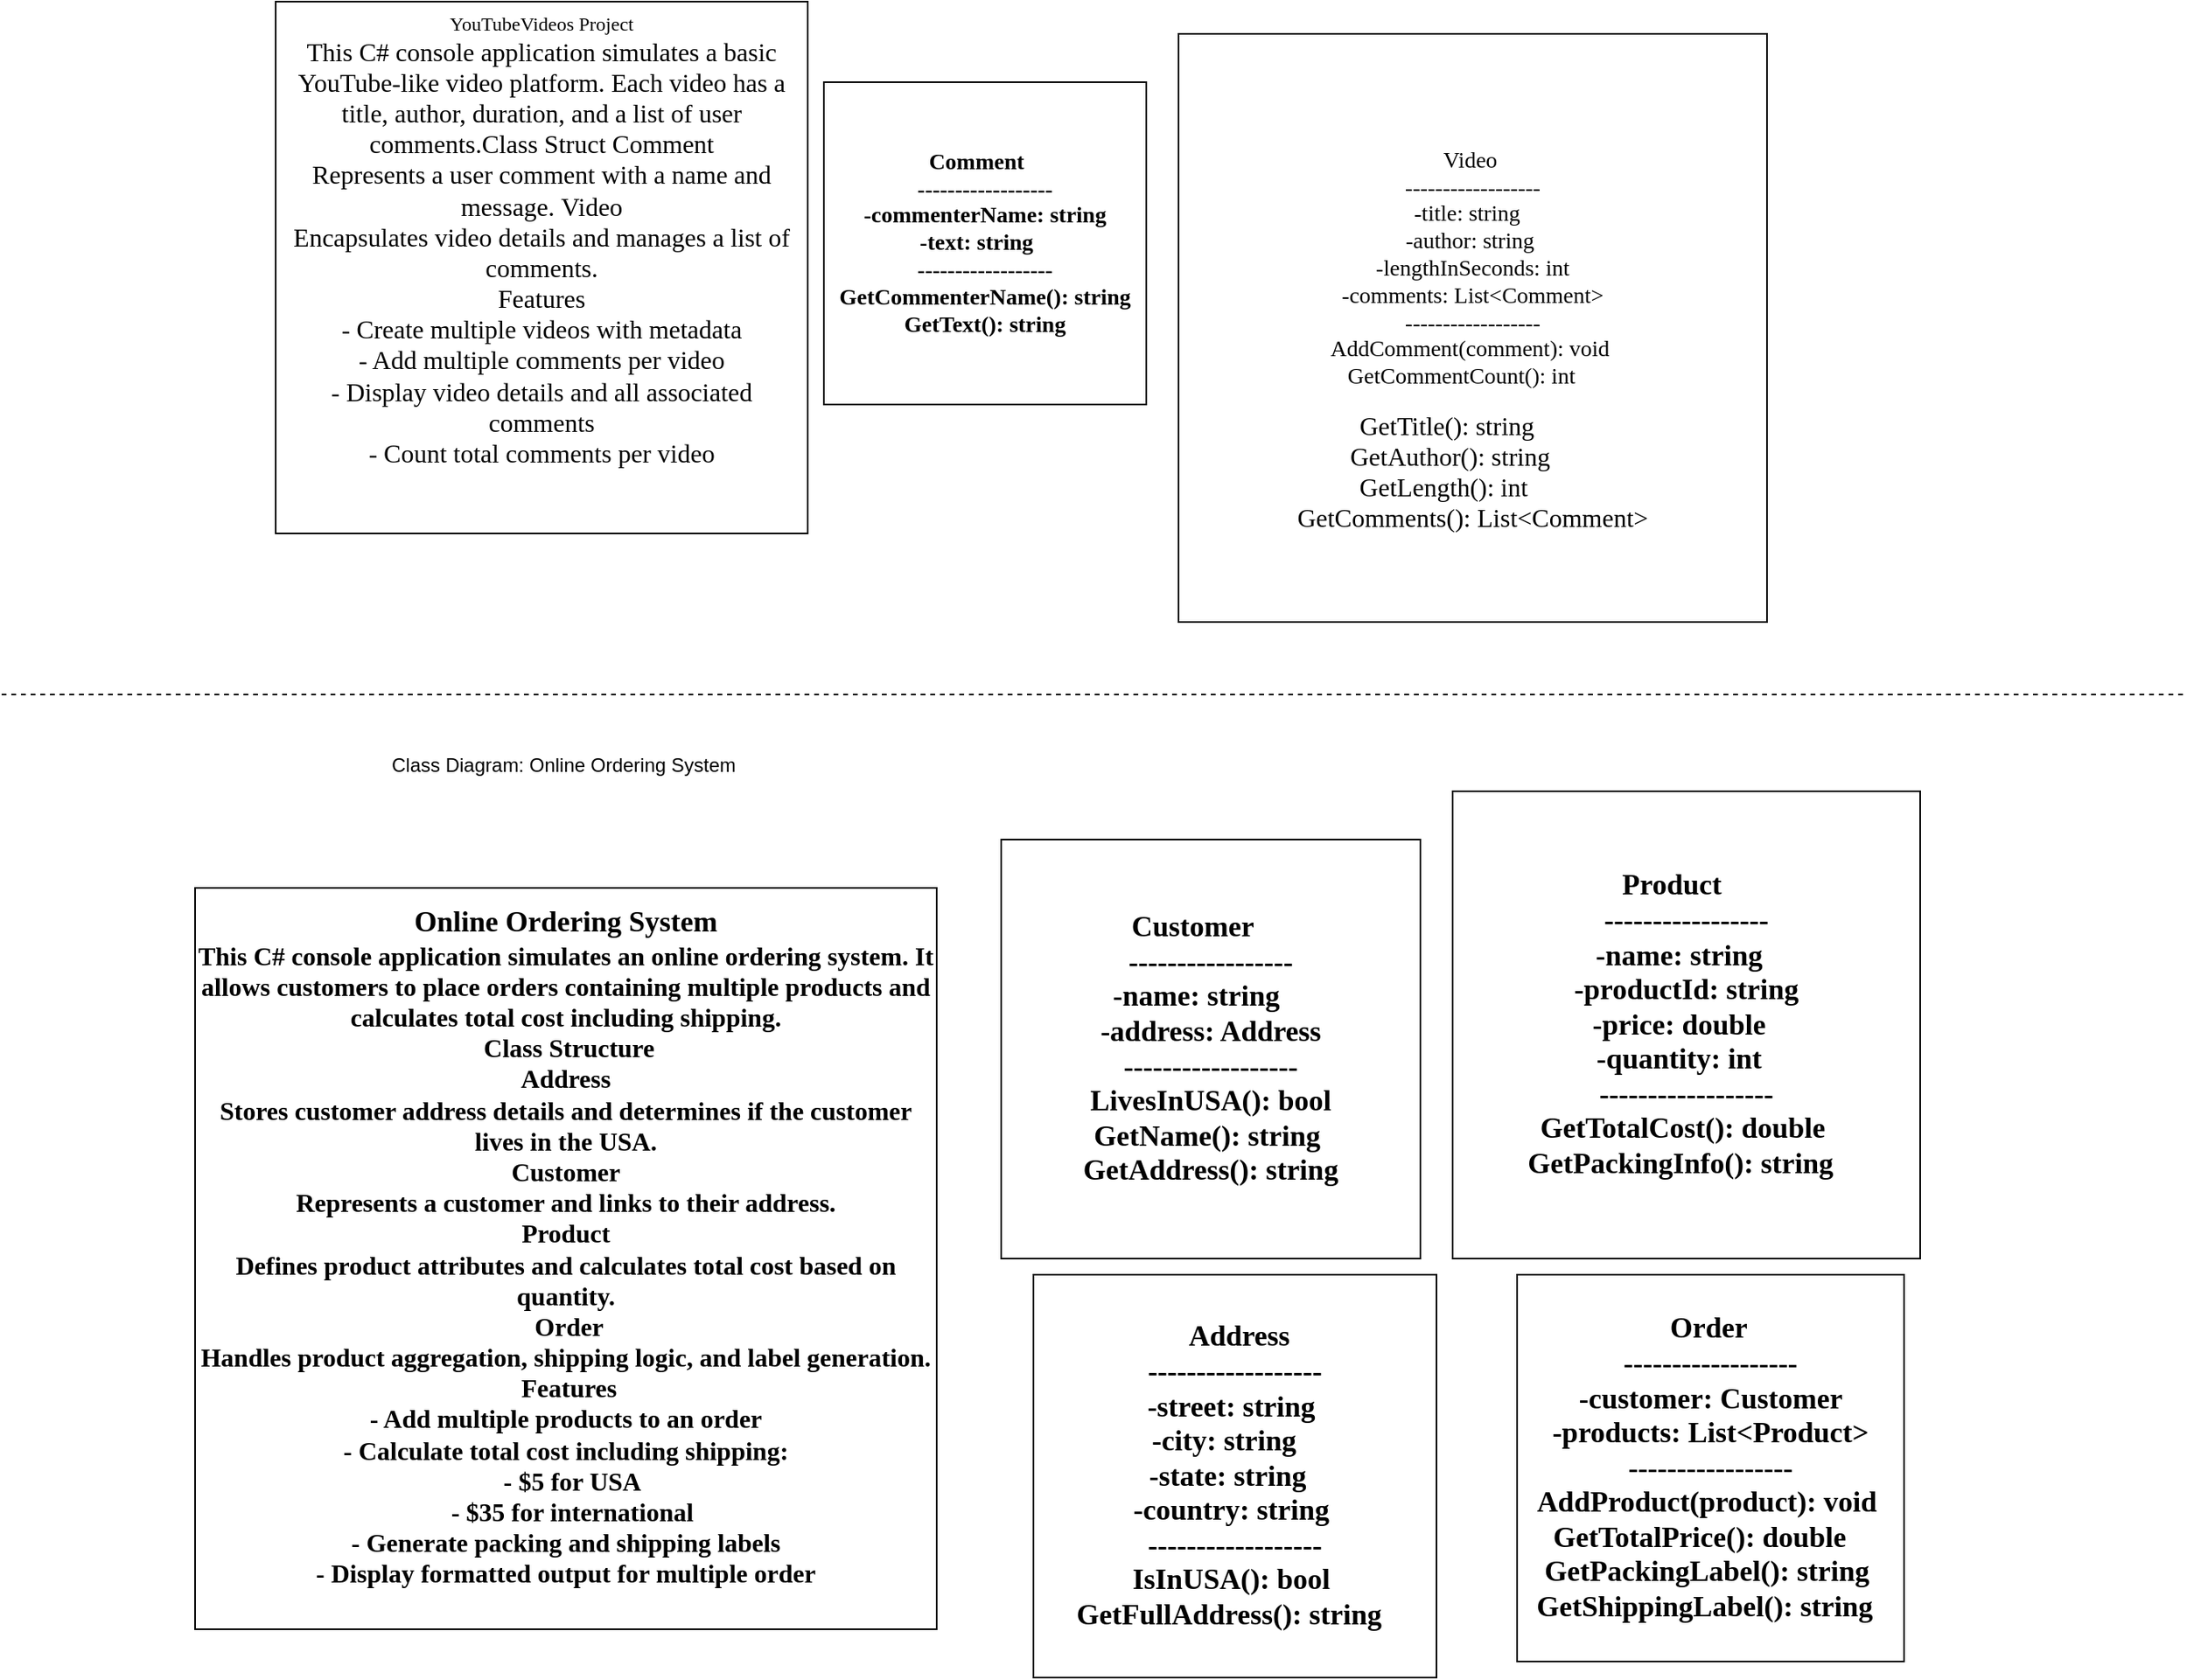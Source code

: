 <mxfile>
    <diagram id="1AbZKj4YZR-5bFhZtAhm" name="Page-1">
        <mxGraphModel dx="1260" dy="2675" grid="1" gridSize="10" guides="1" tooltips="1" connect="1" arrows="1" fold="1" page="1" pageScale="1" pageWidth="850" pageHeight="1100" math="0" shadow="0">
            <root>
                <mxCell id="0"/>
                <mxCell id="1" parent="0"/>
                <mxCell id="2" value="&lt;pre&gt;&lt;font style=&quot;font-size: 14px;&quot; face=&quot;Times New Roman&quot;&gt;&lt;b&gt;&lt;br&gt;    Comment       &lt;br&gt;------------------&lt;br&gt; -commenterName: string &lt;br&gt; -text: string    &lt;br&gt;------------------&lt;br&gt;GetCommenterName(): string&lt;br&gt; GetText(): string &lt;br&gt;&lt;br&gt;&lt;/b&gt;&lt;/font&gt;&lt;/pre&gt;" style="whiteSpace=wrap;html=1;aspect=fixed;" vertex="1" parent="1">
                    <mxGeometry x="510" y="-1420" width="200" height="200" as="geometry"/>
                </mxCell>
                <mxCell id="3" value="&lt;pre&gt;&lt;br&gt;   &lt;font style=&quot;font-size: 14px;&quot; face=&quot;Times New Roman&quot;&gt; Video        &lt;br&gt;------------------&lt;br&gt; -title: string   &lt;br&gt; -author: string  &lt;br&gt; -lengthInSeconds: int &lt;br&gt; -comments: List&amp;lt;Comment&amp;gt; &lt;br&gt;------------------&lt;br&gt;AddComment(comment): void &lt;br&gt;GetCommentCount(): int    &lt;/font&gt;&lt;/pre&gt;&lt;pre&gt;&lt;font size=&quot;3&quot; face=&quot;Times New Roman&quot;&gt;GetTitle(): string        &lt;br&gt;GetAuthor(): string       &lt;br&gt; GetLength(): int          &lt;br&gt; GetComments(): List&amp;lt;Comment&amp;gt; &lt;/font&gt;&lt;/pre&gt;" style="whiteSpace=wrap;html=1;aspect=fixed;" vertex="1" parent="1">
                    <mxGeometry x="730" y="-1450" width="365" height="365" as="geometry"/>
                </mxCell>
                <mxCell id="4" value="&lt;div&gt;&lt;font face=&quot;Times New Roman&quot; style=&quot;font-size: 12px;&quot; color=&quot;#000000&quot;&gt;YouTubeVideos Project&lt;/font&gt;&lt;/div&gt;&lt;div&gt;&lt;font face=&quot;Times New Roman&quot; size=&quot;3&quot;&gt;&lt;font color=&quot;#000000&quot;&gt;This C# console application simulates a basic YouTube-like video platform. Each video has a title, author, duration, and a list of user comments.&lt;/font&gt;&lt;span style=&quot;background-color: transparent;&quot;&gt;Class Struct&amp;nbsp;&lt;/span&gt;&lt;span style=&quot;background-color: transparent;&quot;&gt;Comment&lt;/span&gt;&lt;/font&gt;&lt;/div&gt;&lt;div&gt;&lt;font face=&quot;Times New Roman&quot; size=&quot;3&quot;&gt;&lt;font color=&quot;#000000&quot;&gt;Represents a user comment with a name and message.&amp;nbsp;&lt;/font&gt;&lt;span style=&quot;background-color: transparent;&quot;&gt;Video&lt;/span&gt;&lt;/font&gt;&lt;/div&gt;&lt;div&gt;&lt;font face=&quot;Times New Roman&quot; size=&quot;3&quot; color=&quot;#000000&quot;&gt;Encapsulates video details and manages a list of comments.&lt;/font&gt;&lt;/div&gt;&lt;div&gt;&lt;font face=&quot;Times New Roman&quot; size=&quot;3&quot; color=&quot;#000000&quot;&gt;Features&lt;/font&gt;&lt;/div&gt;&lt;div&gt;&lt;font face=&quot;Times New Roman&quot; size=&quot;3&quot; color=&quot;#000000&quot;&gt;- Create multiple videos with metadata&lt;/font&gt;&lt;/div&gt;&lt;div&gt;&lt;font face=&quot;Times New Roman&quot; size=&quot;3&quot; color=&quot;#000000&quot;&gt;- Add multiple comments per video&lt;/font&gt;&lt;/div&gt;&lt;div&gt;&lt;font face=&quot;Times New Roman&quot; size=&quot;3&quot; color=&quot;#000000&quot;&gt;- Display video details and all associated comments&lt;/font&gt;&lt;/div&gt;&lt;div&gt;&lt;font face=&quot;Times New Roman&quot; size=&quot;3&quot; color=&quot;#000000&quot;&gt;- Count total comments per video&lt;/font&gt;&lt;/div&gt;&lt;div&gt;&lt;font face=&quot;Times New Roman&quot; size=&quot;3&quot;&gt;&lt;br&gt;&lt;/font&gt;&lt;/div&gt;&lt;div&gt;&lt;br&gt;&lt;/div&gt;" style="whiteSpace=wrap;html=1;aspect=fixed;" vertex="1" parent="1">
                    <mxGeometry x="170" y="-1470" width="330" height="330" as="geometry"/>
                </mxCell>
                <mxCell id="6" value="" style="endArrow=none;dashed=1;html=1;" edge="1" parent="1">
                    <mxGeometry width="50" height="50" relative="1" as="geometry">
                        <mxPoint y="-1040" as="sourcePoint"/>
                        <mxPoint x="1353" y="-1040" as="targetPoint"/>
                    </mxGeometry>
                </mxCell>
                <mxCell id="7" value="Class Diagram: Online Ordering System" style="text;whiteSpace=wrap;html=1;" vertex="1" parent="1">
                    <mxGeometry x="240" y="-1010" width="250" height="40" as="geometry"/>
                </mxCell>
                <mxCell id="8" value="&lt;pre&gt;    &lt;b&gt;&lt;font style=&quot;font-size: 18px;&quot; face=&quot;Times New Roman&quot;&gt; Address      &lt;br&gt;------------------&lt;br&gt; -street: string  &lt;br&gt; -city: string    &lt;br&gt; -state: string   &lt;br&gt;-country: string &lt;br&gt;------------------&lt;br&gt;IsInUSA(): bool &lt;br&gt;GetFullAddress(): string&lt;/font&gt;&lt;/b&gt; &lt;/pre&gt;" style="whiteSpace=wrap;html=1;aspect=fixed;" vertex="1" parent="1">
                    <mxGeometry x="640" y="-680" width="250" height="250" as="geometry"/>
                </mxCell>
                <mxCell id="9" value="&lt;pre&gt;&lt;font style=&quot;font-size: 18px;&quot; face=&quot;Times New Roman&quot;&gt;&lt;b&gt; Customer      &lt;br&gt;-----------------&lt;br&gt;-name: string    &lt;br&gt;-address: Address&lt;br&gt;------------------&lt;br&gt;LivesInUSA(): bool&lt;br&gt;GetName(): string &lt;br&gt;GetAddress(): string&lt;/b&gt;&lt;/font&gt;&lt;/pre&gt;" style="whiteSpace=wrap;html=1;aspect=fixed;" vertex="1" parent="1">
                    <mxGeometry x="620" y="-950" width="260" height="260" as="geometry"/>
                </mxCell>
                <mxCell id="10" value="&lt;pre&gt;    &lt;font style=&quot;font-size: 18px;&quot; face=&quot;Times New Roman&quot;&gt;&lt;b&gt; Order        &lt;br&gt;------------------&lt;br&gt; -customer: Customer &lt;br&gt; -products: List&amp;lt;Product&amp;gt; &lt;br&gt;-----------------&lt;br&gt;AddProduct(product): void &lt;br&gt;GetTotalPrice(): double   &lt;br&gt;GetPackingLabel(): string &lt;br&gt;GetShippingLabel(): string&lt;/b&gt;&lt;/font&gt; &lt;/pre&gt;" style="whiteSpace=wrap;html=1;aspect=fixed;" vertex="1" parent="1">
                    <mxGeometry x="940" y="-680" width="240" height="240" as="geometry"/>
                </mxCell>
                <mxCell id="11" value="&lt;pre&gt;&lt;font style=&quot;font-size: 18px;&quot; face=&quot;Times New Roman&quot;&gt;&lt;b&gt;   Product       &lt;br/&gt;-----------------&lt;br/&gt; -name: string   &lt;br/&gt; -productId: string &lt;br/&gt; -price: double   &lt;br/&gt; -quantity: int   &lt;br/&gt;------------------&lt;br/&gt;GetTotalCost(): double &lt;br/&gt;GetPackingInfo(): string&lt;/b&gt;&lt;/font&gt; &lt;/pre&gt;" style="whiteSpace=wrap;html=1;aspect=fixed;" vertex="1" parent="1">
                    <mxGeometry x="900" y="-980" width="290" height="290" as="geometry"/>
                </mxCell>
                <mxCell id="12" value="&lt;div&gt;&lt;font face=&quot;Times New Roman&quot; style=&quot;font-size: 18px;&quot; color=&quot;#000000&quot;&gt;&lt;b&gt;Online Ordering System&lt;/b&gt;&lt;/font&gt;&lt;/div&gt;&lt;div&gt;&lt;font size=&quot;3&quot; face=&quot;Times New Roman&quot; color=&quot;#000000&quot;&gt;&lt;b&gt;This C# console application simulates an online ordering system. It allows customers to place orders containing multiple products and calculates total cost including shipping.&lt;/b&gt;&lt;/font&gt;&lt;/div&gt;&lt;div&gt;&lt;font size=&quot;3&quot; face=&quot;Times New Roman&quot; color=&quot;#000000&quot;&gt;&lt;b&gt;&amp;nbsp;Class Structure&lt;/b&gt;&lt;/font&gt;&lt;/div&gt;&lt;div&gt;&lt;span style=&quot;background-color: transparent;&quot;&gt;&lt;font size=&quot;3&quot; face=&quot;Times New Roman&quot;&gt;&lt;b&gt;Address&lt;/b&gt;&lt;/font&gt;&lt;/span&gt;&lt;/div&gt;&lt;div&gt;&lt;font size=&quot;3&quot; face=&quot;Times New Roman&quot; color=&quot;#000000&quot;&gt;&lt;b&gt;Stores customer address details and determines if the customer lives in the USA.&lt;/b&gt;&lt;/font&gt;&lt;/div&gt;&lt;div&gt;&lt;span style=&quot;background-color: transparent;&quot;&gt;&lt;font size=&quot;3&quot; face=&quot;Times New Roman&quot;&gt;&lt;b&gt;Customer&lt;/b&gt;&lt;/font&gt;&lt;/span&gt;&lt;/div&gt;&lt;div&gt;&lt;font size=&quot;3&quot; face=&quot;Times New Roman&quot; color=&quot;#000000&quot;&gt;&lt;b&gt;Represents a customer and links to their address.&lt;/b&gt;&lt;/font&gt;&lt;/div&gt;&lt;div&gt;&lt;span style=&quot;background-color: transparent;&quot;&gt;&lt;font size=&quot;3&quot; face=&quot;Times New Roman&quot;&gt;&lt;b&gt;Product&lt;/b&gt;&lt;/font&gt;&lt;/span&gt;&lt;/div&gt;&lt;div&gt;&lt;font size=&quot;3&quot; face=&quot;Times New Roman&quot; color=&quot;#000000&quot;&gt;&lt;b&gt;Defines product attributes and calculates total cost based on quantity.&lt;/b&gt;&lt;/font&gt;&lt;/div&gt;&lt;div&gt;&lt;span style=&quot;background-color: transparent;&quot;&gt;&lt;font size=&quot;3&quot; face=&quot;Times New Roman&quot;&gt;&lt;b&gt;&amp;nbsp;Order&lt;/b&gt;&lt;/font&gt;&lt;/span&gt;&lt;/div&gt;&lt;div&gt;&lt;font size=&quot;3&quot; face=&quot;Times New Roman&quot; color=&quot;#000000&quot;&gt;&lt;b&gt;Handles product aggregation, shipping logic, and label generation.&lt;/b&gt;&lt;/font&gt;&lt;/div&gt;&lt;div&gt;&lt;span style=&quot;background-color: transparent;&quot;&gt;&lt;font size=&quot;3&quot; face=&quot;Times New Roman&quot;&gt;&lt;b&gt;&amp;nbsp;Features&lt;/b&gt;&lt;/font&gt;&lt;/span&gt;&lt;/div&gt;&lt;div&gt;&lt;font size=&quot;3&quot; face=&quot;Times New Roman&quot; color=&quot;#000000&quot;&gt;&lt;b&gt;- Add multiple products to an order&lt;/b&gt;&lt;/font&gt;&lt;/div&gt;&lt;div&gt;&lt;font size=&quot;3&quot; face=&quot;Times New Roman&quot; color=&quot;#000000&quot;&gt;&lt;b&gt;- Calculate total cost including shipping:&lt;/b&gt;&lt;/font&gt;&lt;/div&gt;&lt;div&gt;&lt;font size=&quot;3&quot; face=&quot;Times New Roman&quot; color=&quot;#000000&quot;&gt;&lt;b&gt;&amp;nbsp; - $5 for USA&lt;/b&gt;&lt;/font&gt;&lt;/div&gt;&lt;div&gt;&lt;font size=&quot;3&quot; face=&quot;Times New Roman&quot; color=&quot;#000000&quot;&gt;&lt;b&gt;&amp;nbsp; - $35 for international&lt;/b&gt;&lt;/font&gt;&lt;/div&gt;&lt;div&gt;&lt;font size=&quot;3&quot; face=&quot;Times New Roman&quot; color=&quot;#000000&quot;&gt;&lt;b&gt;- Generate packing and shipping labels&lt;/b&gt;&lt;/font&gt;&lt;/div&gt;&lt;div&gt;&lt;font size=&quot;3&quot; face=&quot;Times New Roman&quot; color=&quot;#000000&quot;&gt;&lt;b&gt;- Display formatted output for multiple order&lt;/b&gt;&lt;/font&gt;&lt;/div&gt;&lt;div&gt;&lt;br&gt;&lt;/div&gt;" style="whiteSpace=wrap;html=1;aspect=fixed;" vertex="1" parent="1">
                    <mxGeometry x="120" y="-920" width="460" height="460" as="geometry"/>
                </mxCell>
            </root>
        </mxGraphModel>
    </diagram>
</mxfile>